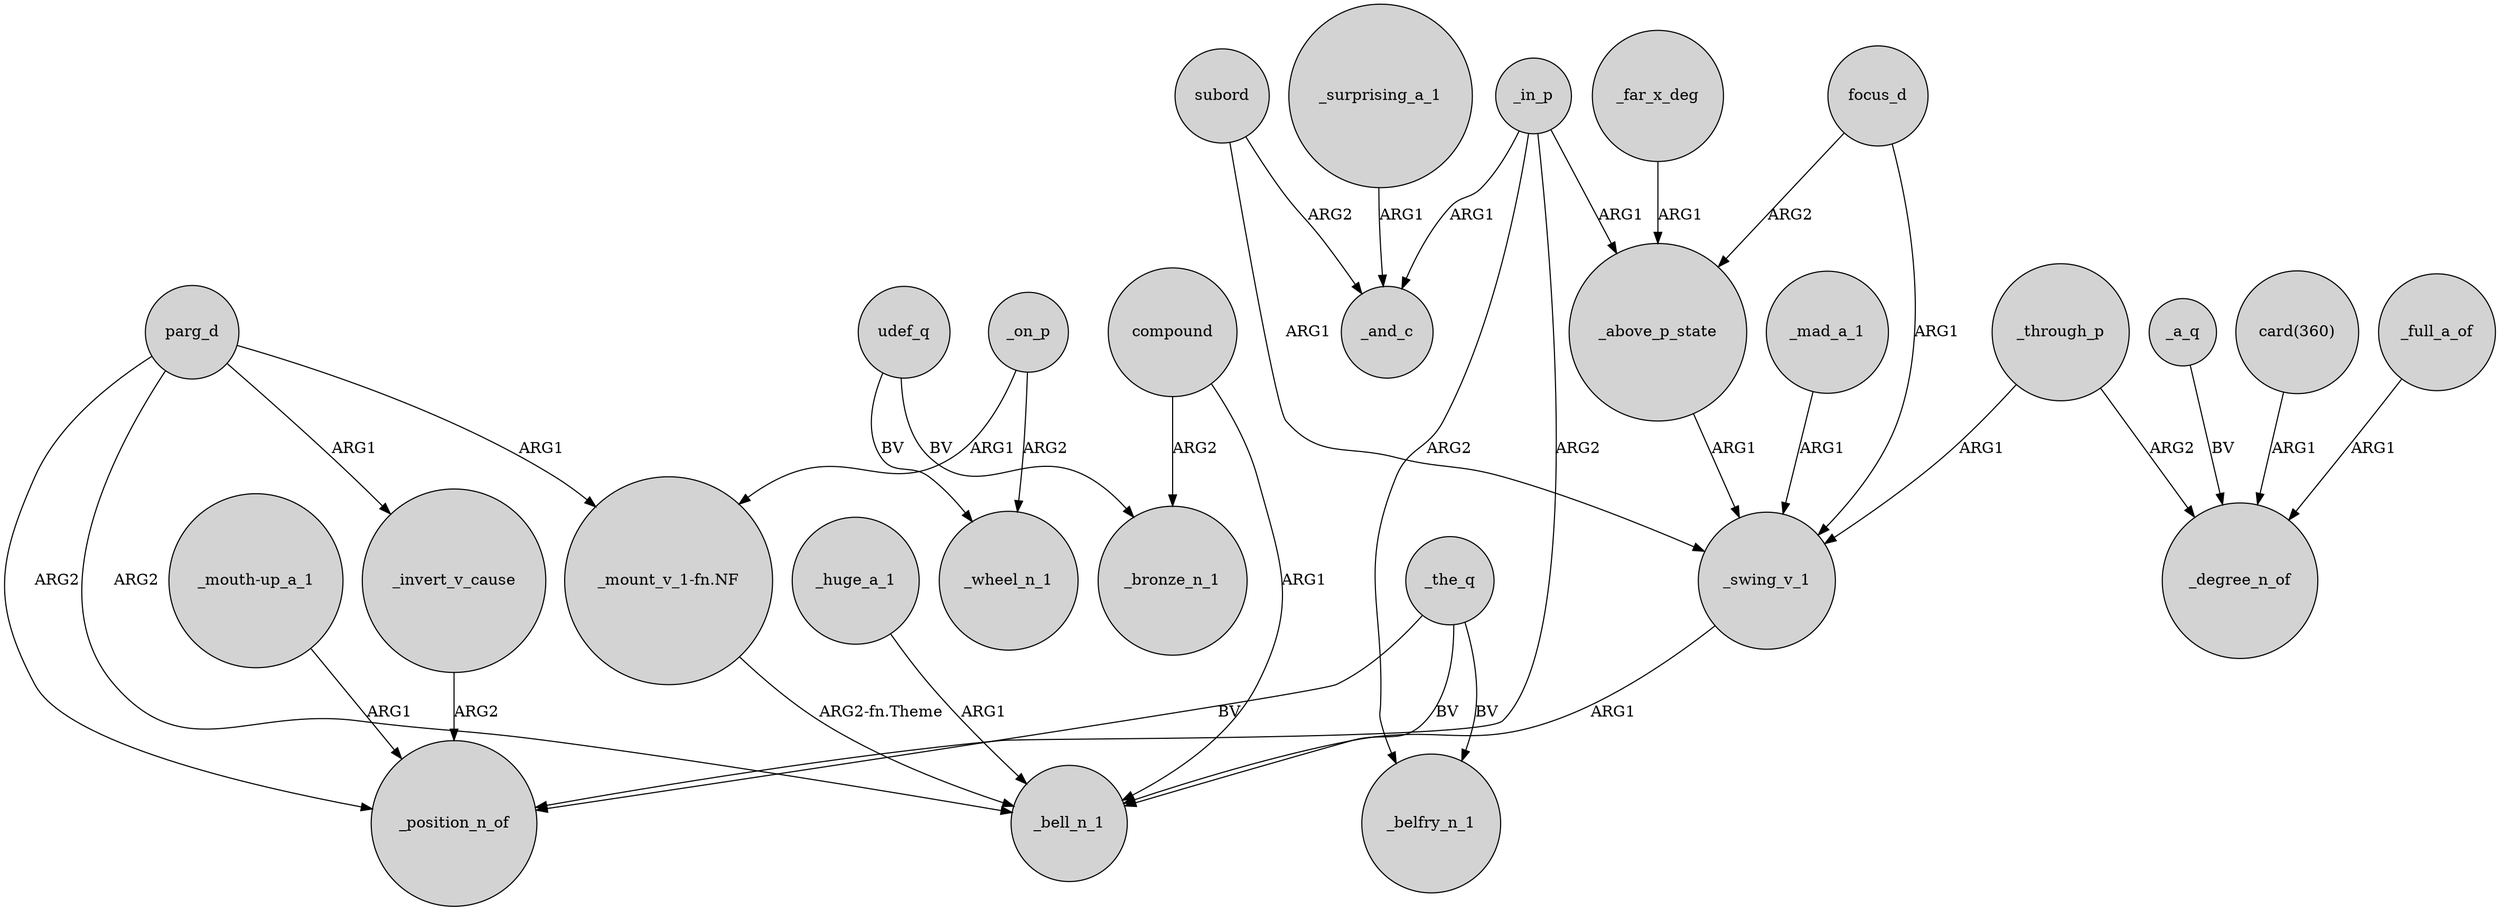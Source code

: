 digraph {
	node [shape=circle style=filled]
	parg_d -> "_mount_v_1-fn.NF" [label=ARG1]
	_in_p -> _above_p_state [label=ARG1]
	compound -> _bell_n_1 [label=ARG1]
	_invert_v_cause -> _position_n_of [label=ARG2]
	subord -> _swing_v_1 [label=ARG1]
	"_mount_v_1-fn.NF" -> _bell_n_1 [label="ARG2-fn.Theme"]
	_the_q -> _position_n_of [label=BV]
	udef_q -> _wheel_n_1 [label=BV]
	"_mouth-up_a_1" -> _position_n_of [label=ARG1]
	_far_x_deg -> _above_p_state [label=ARG1]
	_a_q -> _degree_n_of [label=BV]
	_through_p -> _swing_v_1 [label=ARG1]
	_in_p -> _position_n_of [label=ARG2]
	_on_p -> _wheel_n_1 [label=ARG2]
	_huge_a_1 -> _bell_n_1 [label=ARG1]
	compound -> _bronze_n_1 [label=ARG2]
	_surprising_a_1 -> _and_c [label=ARG1]
	udef_q -> _bronze_n_1 [label=BV]
	parg_d -> _invert_v_cause [label=ARG1]
	_in_p -> _belfry_n_1 [label=ARG2]
	_mad_a_1 -> _swing_v_1 [label=ARG1]
	_above_p_state -> _swing_v_1 [label=ARG1]
	parg_d -> _bell_n_1 [label=ARG2]
	_in_p -> _and_c [label=ARG1]
	"card(360)" -> _degree_n_of [label=ARG1]
	_full_a_of -> _degree_n_of [label=ARG1]
	focus_d -> _swing_v_1 [label=ARG1]
	_the_q -> _bell_n_1 [label=BV]
	parg_d -> _position_n_of [label=ARG2]
	_the_q -> _belfry_n_1 [label=BV]
	_on_p -> "_mount_v_1-fn.NF" [label=ARG1]
	_swing_v_1 -> _bell_n_1 [label=ARG1]
	_through_p -> _degree_n_of [label=ARG2]
	subord -> _and_c [label=ARG2]
	focus_d -> _above_p_state [label=ARG2]
}
